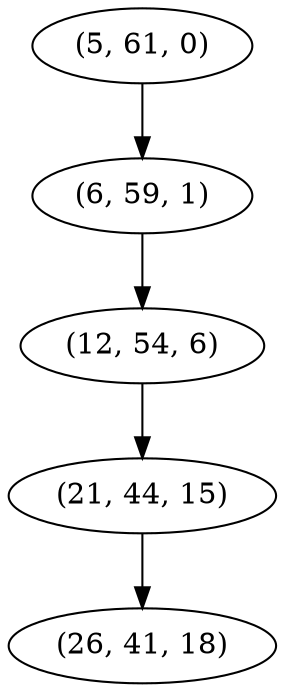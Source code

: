 digraph tree {
    "(5, 61, 0)";
    "(6, 59, 1)";
    "(12, 54, 6)";
    "(21, 44, 15)";
    "(26, 41, 18)";
    "(5, 61, 0)" -> "(6, 59, 1)";
    "(6, 59, 1)" -> "(12, 54, 6)";
    "(12, 54, 6)" -> "(21, 44, 15)";
    "(21, 44, 15)" -> "(26, 41, 18)";
}
